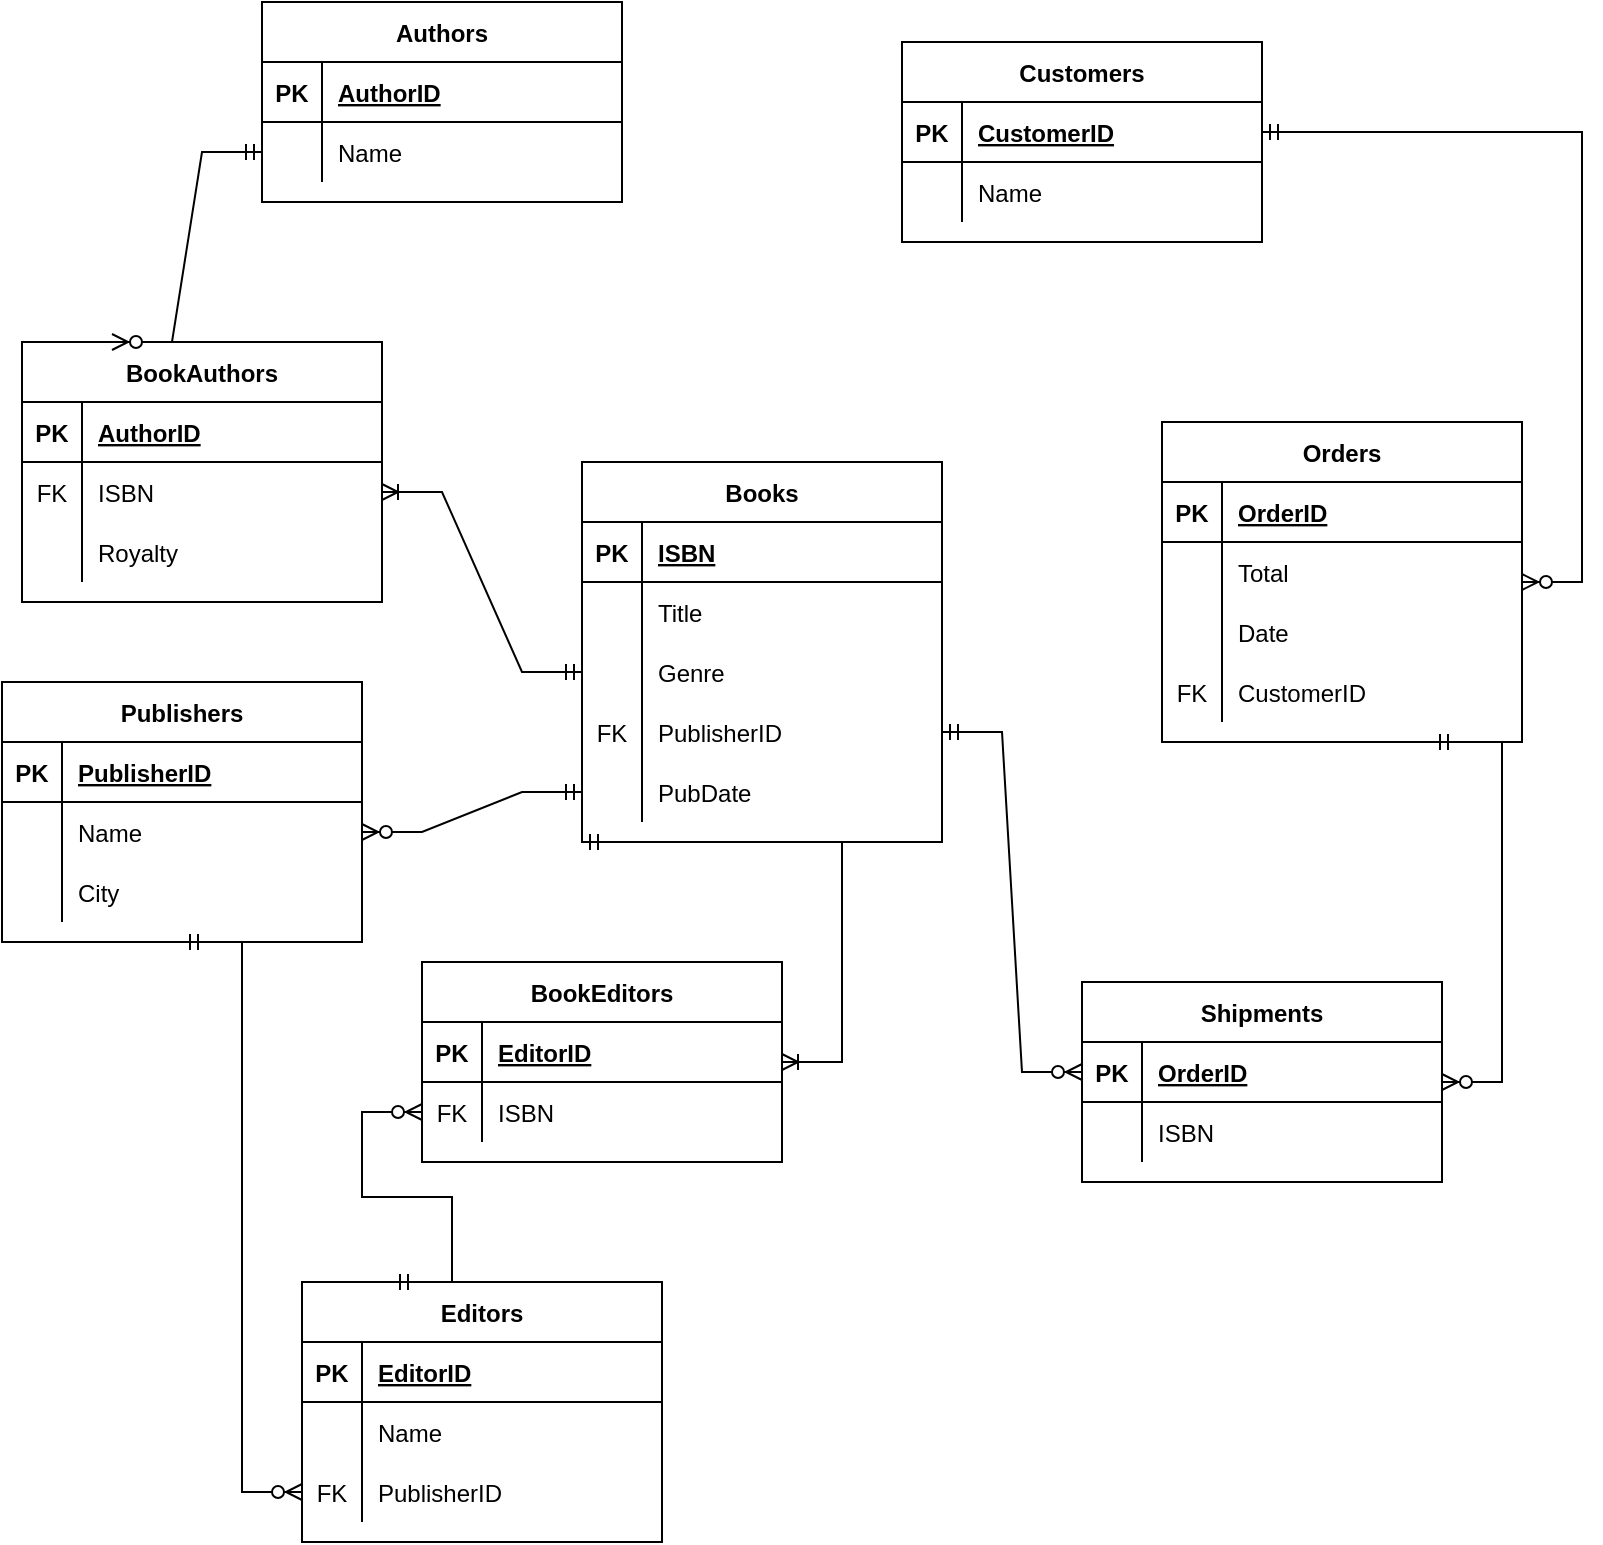 <mxfile version="16.6.4" type="device"><diagram id="R2lEEEUBdFMjLlhIrx00" name="Page-1"><mxGraphModel dx="906" dy="800" grid="1" gridSize="10" guides="1" tooltips="1" connect="1" arrows="1" fold="1" page="1" pageScale="1" pageWidth="850" pageHeight="1100" math="0" shadow="0" extFonts="Permanent Marker^https://fonts.googleapis.com/css?family=Permanent+Marker"><root><mxCell id="0"/><mxCell id="1" parent="0"/><mxCell id="buYAYDeAWpz7mvEMJm6h-7" value="Books" style="shape=table;startSize=30;container=1;collapsible=1;childLayout=tableLayout;fixedRows=1;rowLines=0;fontStyle=1;align=center;resizeLast=1;" vertex="1" parent="1"><mxGeometry x="330" y="260" width="180" height="190" as="geometry"/></mxCell><mxCell id="buYAYDeAWpz7mvEMJm6h-8" value="" style="shape=tableRow;horizontal=0;startSize=0;swimlaneHead=0;swimlaneBody=0;fillColor=none;collapsible=0;dropTarget=0;points=[[0,0.5],[1,0.5]];portConstraint=eastwest;top=0;left=0;right=0;bottom=1;" vertex="1" parent="buYAYDeAWpz7mvEMJm6h-7"><mxGeometry y="30" width="180" height="30" as="geometry"/></mxCell><mxCell id="buYAYDeAWpz7mvEMJm6h-9" value="PK" style="shape=partialRectangle;connectable=0;fillColor=none;top=0;left=0;bottom=0;right=0;fontStyle=1;overflow=hidden;" vertex="1" parent="buYAYDeAWpz7mvEMJm6h-8"><mxGeometry width="30" height="30" as="geometry"><mxRectangle width="30" height="30" as="alternateBounds"/></mxGeometry></mxCell><mxCell id="buYAYDeAWpz7mvEMJm6h-10" value="ISBN" style="shape=partialRectangle;connectable=0;fillColor=none;top=0;left=0;bottom=0;right=0;align=left;spacingLeft=6;fontStyle=5;overflow=hidden;" vertex="1" parent="buYAYDeAWpz7mvEMJm6h-8"><mxGeometry x="30" width="150" height="30" as="geometry"><mxRectangle width="150" height="30" as="alternateBounds"/></mxGeometry></mxCell><mxCell id="buYAYDeAWpz7mvEMJm6h-11" value="" style="shape=tableRow;horizontal=0;startSize=0;swimlaneHead=0;swimlaneBody=0;fillColor=none;collapsible=0;dropTarget=0;points=[[0,0.5],[1,0.5]];portConstraint=eastwest;top=0;left=0;right=0;bottom=0;" vertex="1" parent="buYAYDeAWpz7mvEMJm6h-7"><mxGeometry y="60" width="180" height="30" as="geometry"/></mxCell><mxCell id="buYAYDeAWpz7mvEMJm6h-12" value="" style="shape=partialRectangle;connectable=0;fillColor=none;top=0;left=0;bottom=0;right=0;editable=1;overflow=hidden;" vertex="1" parent="buYAYDeAWpz7mvEMJm6h-11"><mxGeometry width="30" height="30" as="geometry"><mxRectangle width="30" height="30" as="alternateBounds"/></mxGeometry></mxCell><mxCell id="buYAYDeAWpz7mvEMJm6h-13" value="Title" style="shape=partialRectangle;connectable=0;fillColor=none;top=0;left=0;bottom=0;right=0;align=left;spacingLeft=6;overflow=hidden;" vertex="1" parent="buYAYDeAWpz7mvEMJm6h-11"><mxGeometry x="30" width="150" height="30" as="geometry"><mxRectangle width="150" height="30" as="alternateBounds"/></mxGeometry></mxCell><mxCell id="buYAYDeAWpz7mvEMJm6h-17" value="" style="shape=tableRow;horizontal=0;startSize=0;swimlaneHead=0;swimlaneBody=0;fillColor=none;collapsible=0;dropTarget=0;points=[[0,0.5],[1,0.5]];portConstraint=eastwest;top=0;left=0;right=0;bottom=0;" vertex="1" parent="buYAYDeAWpz7mvEMJm6h-7"><mxGeometry y="90" width="180" height="30" as="geometry"/></mxCell><mxCell id="buYAYDeAWpz7mvEMJm6h-18" value="" style="shape=partialRectangle;connectable=0;fillColor=none;top=0;left=0;bottom=0;right=0;editable=1;overflow=hidden;" vertex="1" parent="buYAYDeAWpz7mvEMJm6h-17"><mxGeometry width="30" height="30" as="geometry"><mxRectangle width="30" height="30" as="alternateBounds"/></mxGeometry></mxCell><mxCell id="buYAYDeAWpz7mvEMJm6h-19" value="Genre" style="shape=partialRectangle;connectable=0;fillColor=none;top=0;left=0;bottom=0;right=0;align=left;spacingLeft=6;overflow=hidden;" vertex="1" parent="buYAYDeAWpz7mvEMJm6h-17"><mxGeometry x="30" width="150" height="30" as="geometry"><mxRectangle width="150" height="30" as="alternateBounds"/></mxGeometry></mxCell><mxCell id="buYAYDeAWpz7mvEMJm6h-21" style="shape=tableRow;horizontal=0;startSize=0;swimlaneHead=0;swimlaneBody=0;fillColor=none;collapsible=0;dropTarget=0;points=[[0,0.5],[1,0.5]];portConstraint=eastwest;top=0;left=0;right=0;bottom=0;" vertex="1" parent="buYAYDeAWpz7mvEMJm6h-7"><mxGeometry y="120" width="180" height="30" as="geometry"/></mxCell><mxCell id="buYAYDeAWpz7mvEMJm6h-22" value="FK" style="shape=partialRectangle;connectable=0;fillColor=none;top=0;left=0;bottom=0;right=0;editable=1;overflow=hidden;" vertex="1" parent="buYAYDeAWpz7mvEMJm6h-21"><mxGeometry width="30" height="30" as="geometry"><mxRectangle width="30" height="30" as="alternateBounds"/></mxGeometry></mxCell><mxCell id="buYAYDeAWpz7mvEMJm6h-23" value="PublisherID" style="shape=partialRectangle;connectable=0;fillColor=none;top=0;left=0;bottom=0;right=0;align=left;spacingLeft=6;overflow=hidden;" vertex="1" parent="buYAYDeAWpz7mvEMJm6h-21"><mxGeometry x="30" width="150" height="30" as="geometry"><mxRectangle width="150" height="30" as="alternateBounds"/></mxGeometry></mxCell><mxCell id="buYAYDeAWpz7mvEMJm6h-27" style="shape=tableRow;horizontal=0;startSize=0;swimlaneHead=0;swimlaneBody=0;fillColor=none;collapsible=0;dropTarget=0;points=[[0,0.5],[1,0.5]];portConstraint=eastwest;top=0;left=0;right=0;bottom=0;" vertex="1" parent="buYAYDeAWpz7mvEMJm6h-7"><mxGeometry y="150" width="180" height="30" as="geometry"/></mxCell><mxCell id="buYAYDeAWpz7mvEMJm6h-28" style="shape=partialRectangle;connectable=0;fillColor=none;top=0;left=0;bottom=0;right=0;editable=1;overflow=hidden;" vertex="1" parent="buYAYDeAWpz7mvEMJm6h-27"><mxGeometry width="30" height="30" as="geometry"><mxRectangle width="30" height="30" as="alternateBounds"/></mxGeometry></mxCell><mxCell id="buYAYDeAWpz7mvEMJm6h-29" value="PubDate" style="shape=partialRectangle;connectable=0;fillColor=none;top=0;left=0;bottom=0;right=0;align=left;spacingLeft=6;overflow=hidden;" vertex="1" parent="buYAYDeAWpz7mvEMJm6h-27"><mxGeometry x="30" width="150" height="30" as="geometry"><mxRectangle width="150" height="30" as="alternateBounds"/></mxGeometry></mxCell><mxCell id="buYAYDeAWpz7mvEMJm6h-30" value="Authors" style="shape=table;startSize=30;container=1;collapsible=1;childLayout=tableLayout;fixedRows=1;rowLines=0;fontStyle=1;align=center;resizeLast=1;" vertex="1" parent="1"><mxGeometry x="170" y="30" width="180" height="100" as="geometry"/></mxCell><mxCell id="buYAYDeAWpz7mvEMJm6h-31" value="" style="shape=tableRow;horizontal=0;startSize=0;swimlaneHead=0;swimlaneBody=0;fillColor=none;collapsible=0;dropTarget=0;points=[[0,0.5],[1,0.5]];portConstraint=eastwest;top=0;left=0;right=0;bottom=1;" vertex="1" parent="buYAYDeAWpz7mvEMJm6h-30"><mxGeometry y="30" width="180" height="30" as="geometry"/></mxCell><mxCell id="buYAYDeAWpz7mvEMJm6h-32" value="PK" style="shape=partialRectangle;connectable=0;fillColor=none;top=0;left=0;bottom=0;right=0;fontStyle=1;overflow=hidden;" vertex="1" parent="buYAYDeAWpz7mvEMJm6h-31"><mxGeometry width="30" height="30" as="geometry"><mxRectangle width="30" height="30" as="alternateBounds"/></mxGeometry></mxCell><mxCell id="buYAYDeAWpz7mvEMJm6h-33" value="AuthorID" style="shape=partialRectangle;connectable=0;fillColor=none;top=0;left=0;bottom=0;right=0;align=left;spacingLeft=6;fontStyle=5;overflow=hidden;" vertex="1" parent="buYAYDeAWpz7mvEMJm6h-31"><mxGeometry x="30" width="150" height="30" as="geometry"><mxRectangle width="150" height="30" as="alternateBounds"/></mxGeometry></mxCell><mxCell id="buYAYDeAWpz7mvEMJm6h-34" value="" style="shape=tableRow;horizontal=0;startSize=0;swimlaneHead=0;swimlaneBody=0;fillColor=none;collapsible=0;dropTarget=0;points=[[0,0.5],[1,0.5]];portConstraint=eastwest;top=0;left=0;right=0;bottom=0;" vertex="1" parent="buYAYDeAWpz7mvEMJm6h-30"><mxGeometry y="60" width="180" height="30" as="geometry"/></mxCell><mxCell id="buYAYDeAWpz7mvEMJm6h-35" value="" style="shape=partialRectangle;connectable=0;fillColor=none;top=0;left=0;bottom=0;right=0;editable=1;overflow=hidden;" vertex="1" parent="buYAYDeAWpz7mvEMJm6h-34"><mxGeometry width="30" height="30" as="geometry"><mxRectangle width="30" height="30" as="alternateBounds"/></mxGeometry></mxCell><mxCell id="buYAYDeAWpz7mvEMJm6h-36" value="Name" style="shape=partialRectangle;connectable=0;fillColor=none;top=0;left=0;bottom=0;right=0;align=left;spacingLeft=6;overflow=hidden;" vertex="1" parent="buYAYDeAWpz7mvEMJm6h-34"><mxGeometry x="30" width="150" height="30" as="geometry"><mxRectangle width="150" height="30" as="alternateBounds"/></mxGeometry></mxCell><mxCell id="buYAYDeAWpz7mvEMJm6h-43" value="Editors" style="shape=table;startSize=30;container=1;collapsible=1;childLayout=tableLayout;fixedRows=1;rowLines=0;fontStyle=1;align=center;resizeLast=1;" vertex="1" parent="1"><mxGeometry x="190" y="670" width="180" height="130" as="geometry"/></mxCell><mxCell id="buYAYDeAWpz7mvEMJm6h-44" value="" style="shape=tableRow;horizontal=0;startSize=0;swimlaneHead=0;swimlaneBody=0;fillColor=none;collapsible=0;dropTarget=0;points=[[0,0.5],[1,0.5]];portConstraint=eastwest;top=0;left=0;right=0;bottom=1;" vertex="1" parent="buYAYDeAWpz7mvEMJm6h-43"><mxGeometry y="30" width="180" height="30" as="geometry"/></mxCell><mxCell id="buYAYDeAWpz7mvEMJm6h-45" value="PK" style="shape=partialRectangle;connectable=0;fillColor=none;top=0;left=0;bottom=0;right=0;fontStyle=1;overflow=hidden;" vertex="1" parent="buYAYDeAWpz7mvEMJm6h-44"><mxGeometry width="30" height="30" as="geometry"><mxRectangle width="30" height="30" as="alternateBounds"/></mxGeometry></mxCell><mxCell id="buYAYDeAWpz7mvEMJm6h-46" value="EditorID" style="shape=partialRectangle;connectable=0;fillColor=none;top=0;left=0;bottom=0;right=0;align=left;spacingLeft=6;fontStyle=5;overflow=hidden;" vertex="1" parent="buYAYDeAWpz7mvEMJm6h-44"><mxGeometry x="30" width="150" height="30" as="geometry"><mxRectangle width="150" height="30" as="alternateBounds"/></mxGeometry></mxCell><mxCell id="buYAYDeAWpz7mvEMJm6h-47" value="" style="shape=tableRow;horizontal=0;startSize=0;swimlaneHead=0;swimlaneBody=0;fillColor=none;collapsible=0;dropTarget=0;points=[[0,0.5],[1,0.5]];portConstraint=eastwest;top=0;left=0;right=0;bottom=0;" vertex="1" parent="buYAYDeAWpz7mvEMJm6h-43"><mxGeometry y="60" width="180" height="30" as="geometry"/></mxCell><mxCell id="buYAYDeAWpz7mvEMJm6h-48" value="" style="shape=partialRectangle;connectable=0;fillColor=none;top=0;left=0;bottom=0;right=0;editable=1;overflow=hidden;" vertex="1" parent="buYAYDeAWpz7mvEMJm6h-47"><mxGeometry width="30" height="30" as="geometry"><mxRectangle width="30" height="30" as="alternateBounds"/></mxGeometry></mxCell><mxCell id="buYAYDeAWpz7mvEMJm6h-49" value="Name" style="shape=partialRectangle;connectable=0;fillColor=none;top=0;left=0;bottom=0;right=0;align=left;spacingLeft=6;overflow=hidden;" vertex="1" parent="buYAYDeAWpz7mvEMJm6h-47"><mxGeometry x="30" width="150" height="30" as="geometry"><mxRectangle width="150" height="30" as="alternateBounds"/></mxGeometry></mxCell><mxCell id="buYAYDeAWpz7mvEMJm6h-116" style="shape=tableRow;horizontal=0;startSize=0;swimlaneHead=0;swimlaneBody=0;fillColor=none;collapsible=0;dropTarget=0;points=[[0,0.5],[1,0.5]];portConstraint=eastwest;top=0;left=0;right=0;bottom=0;" vertex="1" parent="buYAYDeAWpz7mvEMJm6h-43"><mxGeometry y="90" width="180" height="30" as="geometry"/></mxCell><mxCell id="buYAYDeAWpz7mvEMJm6h-117" value="FK" style="shape=partialRectangle;connectable=0;fillColor=none;top=0;left=0;bottom=0;right=0;editable=1;overflow=hidden;" vertex="1" parent="buYAYDeAWpz7mvEMJm6h-116"><mxGeometry width="30" height="30" as="geometry"><mxRectangle width="30" height="30" as="alternateBounds"/></mxGeometry></mxCell><mxCell id="buYAYDeAWpz7mvEMJm6h-118" value="PublisherID" style="shape=partialRectangle;connectable=0;fillColor=none;top=0;left=0;bottom=0;right=0;align=left;spacingLeft=6;overflow=hidden;" vertex="1" parent="buYAYDeAWpz7mvEMJm6h-116"><mxGeometry x="30" width="150" height="30" as="geometry"><mxRectangle width="150" height="30" as="alternateBounds"/></mxGeometry></mxCell><mxCell id="buYAYDeAWpz7mvEMJm6h-56" value="Publishers" style="shape=table;startSize=30;container=1;collapsible=1;childLayout=tableLayout;fixedRows=1;rowLines=0;fontStyle=1;align=center;resizeLast=1;" vertex="1" parent="1"><mxGeometry x="40" y="370" width="180" height="130" as="geometry"/></mxCell><mxCell id="buYAYDeAWpz7mvEMJm6h-57" value="" style="shape=tableRow;horizontal=0;startSize=0;swimlaneHead=0;swimlaneBody=0;fillColor=none;collapsible=0;dropTarget=0;points=[[0,0.5],[1,0.5]];portConstraint=eastwest;top=0;left=0;right=0;bottom=1;" vertex="1" parent="buYAYDeAWpz7mvEMJm6h-56"><mxGeometry y="30" width="180" height="30" as="geometry"/></mxCell><mxCell id="buYAYDeAWpz7mvEMJm6h-58" value="PK" style="shape=partialRectangle;connectable=0;fillColor=none;top=0;left=0;bottom=0;right=0;fontStyle=1;overflow=hidden;" vertex="1" parent="buYAYDeAWpz7mvEMJm6h-57"><mxGeometry width="30" height="30" as="geometry"><mxRectangle width="30" height="30" as="alternateBounds"/></mxGeometry></mxCell><mxCell id="buYAYDeAWpz7mvEMJm6h-59" value="PublisherID" style="shape=partialRectangle;connectable=0;fillColor=none;top=0;left=0;bottom=0;right=0;align=left;spacingLeft=6;fontStyle=5;overflow=hidden;" vertex="1" parent="buYAYDeAWpz7mvEMJm6h-57"><mxGeometry x="30" width="150" height="30" as="geometry"><mxRectangle width="150" height="30" as="alternateBounds"/></mxGeometry></mxCell><mxCell id="buYAYDeAWpz7mvEMJm6h-60" value="" style="shape=tableRow;horizontal=0;startSize=0;swimlaneHead=0;swimlaneBody=0;fillColor=none;collapsible=0;dropTarget=0;points=[[0,0.5],[1,0.5]];portConstraint=eastwest;top=0;left=0;right=0;bottom=0;" vertex="1" parent="buYAYDeAWpz7mvEMJm6h-56"><mxGeometry y="60" width="180" height="30" as="geometry"/></mxCell><mxCell id="buYAYDeAWpz7mvEMJm6h-61" value="" style="shape=partialRectangle;connectable=0;fillColor=none;top=0;left=0;bottom=0;right=0;editable=1;overflow=hidden;" vertex="1" parent="buYAYDeAWpz7mvEMJm6h-60"><mxGeometry width="30" height="30" as="geometry"><mxRectangle width="30" height="30" as="alternateBounds"/></mxGeometry></mxCell><mxCell id="buYAYDeAWpz7mvEMJm6h-62" value="Name" style="shape=partialRectangle;connectable=0;fillColor=none;top=0;left=0;bottom=0;right=0;align=left;spacingLeft=6;overflow=hidden;" vertex="1" parent="buYAYDeAWpz7mvEMJm6h-60"><mxGeometry x="30" width="150" height="30" as="geometry"><mxRectangle width="150" height="30" as="alternateBounds"/></mxGeometry></mxCell><mxCell id="buYAYDeAWpz7mvEMJm6h-63" value="" style="shape=tableRow;horizontal=0;startSize=0;swimlaneHead=0;swimlaneBody=0;fillColor=none;collapsible=0;dropTarget=0;points=[[0,0.5],[1,0.5]];portConstraint=eastwest;top=0;left=0;right=0;bottom=0;" vertex="1" parent="buYAYDeAWpz7mvEMJm6h-56"><mxGeometry y="90" width="180" height="30" as="geometry"/></mxCell><mxCell id="buYAYDeAWpz7mvEMJm6h-64" value="" style="shape=partialRectangle;connectable=0;fillColor=none;top=0;left=0;bottom=0;right=0;editable=1;overflow=hidden;" vertex="1" parent="buYAYDeAWpz7mvEMJm6h-63"><mxGeometry width="30" height="30" as="geometry"><mxRectangle width="30" height="30" as="alternateBounds"/></mxGeometry></mxCell><mxCell id="buYAYDeAWpz7mvEMJm6h-65" value="City" style="shape=partialRectangle;connectable=0;fillColor=none;top=0;left=0;bottom=0;right=0;align=left;spacingLeft=6;overflow=hidden;" vertex="1" parent="buYAYDeAWpz7mvEMJm6h-63"><mxGeometry x="30" width="150" height="30" as="geometry"><mxRectangle width="150" height="30" as="alternateBounds"/></mxGeometry></mxCell><mxCell id="buYAYDeAWpz7mvEMJm6h-69" value="Orders" style="shape=table;startSize=30;container=1;collapsible=1;childLayout=tableLayout;fixedRows=1;rowLines=0;fontStyle=1;align=center;resizeLast=1;" vertex="1" parent="1"><mxGeometry x="620" y="240" width="180" height="160" as="geometry"/></mxCell><mxCell id="buYAYDeAWpz7mvEMJm6h-70" value="" style="shape=tableRow;horizontal=0;startSize=0;swimlaneHead=0;swimlaneBody=0;fillColor=none;collapsible=0;dropTarget=0;points=[[0,0.5],[1,0.5]];portConstraint=eastwest;top=0;left=0;right=0;bottom=1;" vertex="1" parent="buYAYDeAWpz7mvEMJm6h-69"><mxGeometry y="30" width="180" height="30" as="geometry"/></mxCell><mxCell id="buYAYDeAWpz7mvEMJm6h-71" value="PK" style="shape=partialRectangle;connectable=0;fillColor=none;top=0;left=0;bottom=0;right=0;fontStyle=1;overflow=hidden;" vertex="1" parent="buYAYDeAWpz7mvEMJm6h-70"><mxGeometry width="30" height="30" as="geometry"><mxRectangle width="30" height="30" as="alternateBounds"/></mxGeometry></mxCell><mxCell id="buYAYDeAWpz7mvEMJm6h-72" value="OrderID" style="shape=partialRectangle;connectable=0;fillColor=none;top=0;left=0;bottom=0;right=0;align=left;spacingLeft=6;fontStyle=5;overflow=hidden;" vertex="1" parent="buYAYDeAWpz7mvEMJm6h-70"><mxGeometry x="30" width="150" height="30" as="geometry"><mxRectangle width="150" height="30" as="alternateBounds"/></mxGeometry></mxCell><mxCell id="buYAYDeAWpz7mvEMJm6h-73" value="" style="shape=tableRow;horizontal=0;startSize=0;swimlaneHead=0;swimlaneBody=0;fillColor=none;collapsible=0;dropTarget=0;points=[[0,0.5],[1,0.5]];portConstraint=eastwest;top=0;left=0;right=0;bottom=0;" vertex="1" parent="buYAYDeAWpz7mvEMJm6h-69"><mxGeometry y="60" width="180" height="30" as="geometry"/></mxCell><mxCell id="buYAYDeAWpz7mvEMJm6h-74" value="" style="shape=partialRectangle;connectable=0;fillColor=none;top=0;left=0;bottom=0;right=0;editable=1;overflow=hidden;" vertex="1" parent="buYAYDeAWpz7mvEMJm6h-73"><mxGeometry width="30" height="30" as="geometry"><mxRectangle width="30" height="30" as="alternateBounds"/></mxGeometry></mxCell><mxCell id="buYAYDeAWpz7mvEMJm6h-75" value="Total" style="shape=partialRectangle;connectable=0;fillColor=none;top=0;left=0;bottom=0;right=0;align=left;spacingLeft=6;overflow=hidden;" vertex="1" parent="buYAYDeAWpz7mvEMJm6h-73"><mxGeometry x="30" width="150" height="30" as="geometry"><mxRectangle width="150" height="30" as="alternateBounds"/></mxGeometry></mxCell><mxCell id="buYAYDeAWpz7mvEMJm6h-76" value="" style="shape=tableRow;horizontal=0;startSize=0;swimlaneHead=0;swimlaneBody=0;fillColor=none;collapsible=0;dropTarget=0;points=[[0,0.5],[1,0.5]];portConstraint=eastwest;top=0;left=0;right=0;bottom=0;" vertex="1" parent="buYAYDeAWpz7mvEMJm6h-69"><mxGeometry y="90" width="180" height="30" as="geometry"/></mxCell><mxCell id="buYAYDeAWpz7mvEMJm6h-77" value="" style="shape=partialRectangle;connectable=0;fillColor=none;top=0;left=0;bottom=0;right=0;editable=1;overflow=hidden;" vertex="1" parent="buYAYDeAWpz7mvEMJm6h-76"><mxGeometry width="30" height="30" as="geometry"><mxRectangle width="30" height="30" as="alternateBounds"/></mxGeometry></mxCell><mxCell id="buYAYDeAWpz7mvEMJm6h-78" value="Date" style="shape=partialRectangle;connectable=0;fillColor=none;top=0;left=0;bottom=0;right=0;align=left;spacingLeft=6;overflow=hidden;" vertex="1" parent="buYAYDeAWpz7mvEMJm6h-76"><mxGeometry x="30" width="150" height="30" as="geometry"><mxRectangle width="150" height="30" as="alternateBounds"/></mxGeometry></mxCell><mxCell id="buYAYDeAWpz7mvEMJm6h-79" value="" style="shape=tableRow;horizontal=0;startSize=0;swimlaneHead=0;swimlaneBody=0;fillColor=none;collapsible=0;dropTarget=0;points=[[0,0.5],[1,0.5]];portConstraint=eastwest;top=0;left=0;right=0;bottom=0;" vertex="1" parent="buYAYDeAWpz7mvEMJm6h-69"><mxGeometry y="120" width="180" height="30" as="geometry"/></mxCell><mxCell id="buYAYDeAWpz7mvEMJm6h-80" value="FK" style="shape=partialRectangle;connectable=0;fillColor=none;top=0;left=0;bottom=0;right=0;editable=1;overflow=hidden;" vertex="1" parent="buYAYDeAWpz7mvEMJm6h-79"><mxGeometry width="30" height="30" as="geometry"><mxRectangle width="30" height="30" as="alternateBounds"/></mxGeometry></mxCell><mxCell id="buYAYDeAWpz7mvEMJm6h-81" value="CustomerID" style="shape=partialRectangle;connectable=0;fillColor=none;top=0;left=0;bottom=0;right=0;align=left;spacingLeft=6;overflow=hidden;" vertex="1" parent="buYAYDeAWpz7mvEMJm6h-79"><mxGeometry x="30" width="150" height="30" as="geometry"><mxRectangle width="150" height="30" as="alternateBounds"/></mxGeometry></mxCell><mxCell id="buYAYDeAWpz7mvEMJm6h-82" value="Shipments" style="shape=table;startSize=30;container=1;collapsible=1;childLayout=tableLayout;fixedRows=1;rowLines=0;fontStyle=1;align=center;resizeLast=1;" vertex="1" parent="1"><mxGeometry x="580" y="520" width="180" height="100" as="geometry"/></mxCell><mxCell id="buYAYDeAWpz7mvEMJm6h-83" value="" style="shape=tableRow;horizontal=0;startSize=0;swimlaneHead=0;swimlaneBody=0;fillColor=none;collapsible=0;dropTarget=0;points=[[0,0.5],[1,0.5]];portConstraint=eastwest;top=0;left=0;right=0;bottom=1;" vertex="1" parent="buYAYDeAWpz7mvEMJm6h-82"><mxGeometry y="30" width="180" height="30" as="geometry"/></mxCell><mxCell id="buYAYDeAWpz7mvEMJm6h-84" value="PK" style="shape=partialRectangle;connectable=0;fillColor=none;top=0;left=0;bottom=0;right=0;fontStyle=1;overflow=hidden;" vertex="1" parent="buYAYDeAWpz7mvEMJm6h-83"><mxGeometry width="30" height="30" as="geometry"><mxRectangle width="30" height="30" as="alternateBounds"/></mxGeometry></mxCell><mxCell id="buYAYDeAWpz7mvEMJm6h-85" value="OrderID" style="shape=partialRectangle;connectable=0;fillColor=none;top=0;left=0;bottom=0;right=0;align=left;spacingLeft=6;fontStyle=5;overflow=hidden;" vertex="1" parent="buYAYDeAWpz7mvEMJm6h-83"><mxGeometry x="30" width="150" height="30" as="geometry"><mxRectangle width="150" height="30" as="alternateBounds"/></mxGeometry></mxCell><mxCell id="buYAYDeAWpz7mvEMJm6h-86" value="" style="shape=tableRow;horizontal=0;startSize=0;swimlaneHead=0;swimlaneBody=0;fillColor=none;collapsible=0;dropTarget=0;points=[[0,0.5],[1,0.5]];portConstraint=eastwest;top=0;left=0;right=0;bottom=0;" vertex="1" parent="buYAYDeAWpz7mvEMJm6h-82"><mxGeometry y="60" width="180" height="30" as="geometry"/></mxCell><mxCell id="buYAYDeAWpz7mvEMJm6h-87" value="" style="shape=partialRectangle;connectable=0;fillColor=none;top=0;left=0;bottom=0;right=0;editable=1;overflow=hidden;" vertex="1" parent="buYAYDeAWpz7mvEMJm6h-86"><mxGeometry width="30" height="30" as="geometry"><mxRectangle width="30" height="30" as="alternateBounds"/></mxGeometry></mxCell><mxCell id="buYAYDeAWpz7mvEMJm6h-88" value="ISBN" style="shape=partialRectangle;connectable=0;fillColor=none;top=0;left=0;bottom=0;right=0;align=left;spacingLeft=6;overflow=hidden;" vertex="1" parent="buYAYDeAWpz7mvEMJm6h-86"><mxGeometry x="30" width="150" height="30" as="geometry"><mxRectangle width="150" height="30" as="alternateBounds"/></mxGeometry></mxCell><mxCell id="buYAYDeAWpz7mvEMJm6h-101" value="Customers" style="shape=table;startSize=30;container=1;collapsible=1;childLayout=tableLayout;fixedRows=1;rowLines=0;fontStyle=1;align=center;resizeLast=1;" vertex="1" parent="1"><mxGeometry x="490" y="50" width="180" height="100" as="geometry"/></mxCell><mxCell id="buYAYDeAWpz7mvEMJm6h-102" value="" style="shape=tableRow;horizontal=0;startSize=0;swimlaneHead=0;swimlaneBody=0;fillColor=none;collapsible=0;dropTarget=0;points=[[0,0.5],[1,0.5]];portConstraint=eastwest;top=0;left=0;right=0;bottom=1;" vertex="1" parent="buYAYDeAWpz7mvEMJm6h-101"><mxGeometry y="30" width="180" height="30" as="geometry"/></mxCell><mxCell id="buYAYDeAWpz7mvEMJm6h-103" value="PK" style="shape=partialRectangle;connectable=0;fillColor=none;top=0;left=0;bottom=0;right=0;fontStyle=1;overflow=hidden;" vertex="1" parent="buYAYDeAWpz7mvEMJm6h-102"><mxGeometry width="30" height="30" as="geometry"><mxRectangle width="30" height="30" as="alternateBounds"/></mxGeometry></mxCell><mxCell id="buYAYDeAWpz7mvEMJm6h-104" value="CustomerID" style="shape=partialRectangle;connectable=0;fillColor=none;top=0;left=0;bottom=0;right=0;align=left;spacingLeft=6;fontStyle=5;overflow=hidden;" vertex="1" parent="buYAYDeAWpz7mvEMJm6h-102"><mxGeometry x="30" width="150" height="30" as="geometry"><mxRectangle width="150" height="30" as="alternateBounds"/></mxGeometry></mxCell><mxCell id="buYAYDeAWpz7mvEMJm6h-105" value="" style="shape=tableRow;horizontal=0;startSize=0;swimlaneHead=0;swimlaneBody=0;fillColor=none;collapsible=0;dropTarget=0;points=[[0,0.5],[1,0.5]];portConstraint=eastwest;top=0;left=0;right=0;bottom=0;" vertex="1" parent="buYAYDeAWpz7mvEMJm6h-101"><mxGeometry y="60" width="180" height="30" as="geometry"/></mxCell><mxCell id="buYAYDeAWpz7mvEMJm6h-106" value="" style="shape=partialRectangle;connectable=0;fillColor=none;top=0;left=0;bottom=0;right=0;editable=1;overflow=hidden;" vertex="1" parent="buYAYDeAWpz7mvEMJm6h-105"><mxGeometry width="30" height="30" as="geometry"><mxRectangle width="30" height="30" as="alternateBounds"/></mxGeometry></mxCell><mxCell id="buYAYDeAWpz7mvEMJm6h-107" value="Name" style="shape=partialRectangle;connectable=0;fillColor=none;top=0;left=0;bottom=0;right=0;align=left;spacingLeft=6;overflow=hidden;" vertex="1" parent="buYAYDeAWpz7mvEMJm6h-105"><mxGeometry x="30" width="150" height="30" as="geometry"><mxRectangle width="150" height="30" as="alternateBounds"/></mxGeometry></mxCell><mxCell id="buYAYDeAWpz7mvEMJm6h-119" value="BookEditors" style="shape=table;startSize=30;container=1;collapsible=1;childLayout=tableLayout;fixedRows=1;rowLines=0;fontStyle=1;align=center;resizeLast=1;" vertex="1" parent="1"><mxGeometry x="250" y="510" width="180" height="100" as="geometry"/></mxCell><mxCell id="buYAYDeAWpz7mvEMJm6h-120" value="" style="shape=tableRow;horizontal=0;startSize=0;swimlaneHead=0;swimlaneBody=0;fillColor=none;collapsible=0;dropTarget=0;points=[[0,0.5],[1,0.5]];portConstraint=eastwest;top=0;left=0;right=0;bottom=1;" vertex="1" parent="buYAYDeAWpz7mvEMJm6h-119"><mxGeometry y="30" width="180" height="30" as="geometry"/></mxCell><mxCell id="buYAYDeAWpz7mvEMJm6h-121" value="PK" style="shape=partialRectangle;connectable=0;fillColor=none;top=0;left=0;bottom=0;right=0;fontStyle=1;overflow=hidden;" vertex="1" parent="buYAYDeAWpz7mvEMJm6h-120"><mxGeometry width="30" height="30" as="geometry"><mxRectangle width="30" height="30" as="alternateBounds"/></mxGeometry></mxCell><mxCell id="buYAYDeAWpz7mvEMJm6h-122" value="EditorID" style="shape=partialRectangle;connectable=0;fillColor=none;top=0;left=0;bottom=0;right=0;align=left;spacingLeft=6;fontStyle=5;overflow=hidden;" vertex="1" parent="buYAYDeAWpz7mvEMJm6h-120"><mxGeometry x="30" width="150" height="30" as="geometry"><mxRectangle width="150" height="30" as="alternateBounds"/></mxGeometry></mxCell><mxCell id="buYAYDeAWpz7mvEMJm6h-123" value="" style="shape=tableRow;horizontal=0;startSize=0;swimlaneHead=0;swimlaneBody=0;fillColor=none;collapsible=0;dropTarget=0;points=[[0,0.5],[1,0.5]];portConstraint=eastwest;top=0;left=0;right=0;bottom=0;" vertex="1" parent="buYAYDeAWpz7mvEMJm6h-119"><mxGeometry y="60" width="180" height="30" as="geometry"/></mxCell><mxCell id="buYAYDeAWpz7mvEMJm6h-124" value="FK" style="shape=partialRectangle;connectable=0;fillColor=none;top=0;left=0;bottom=0;right=0;editable=1;overflow=hidden;" vertex="1" parent="buYAYDeAWpz7mvEMJm6h-123"><mxGeometry width="30" height="30" as="geometry"><mxRectangle width="30" height="30" as="alternateBounds"/></mxGeometry></mxCell><mxCell id="buYAYDeAWpz7mvEMJm6h-125" value="ISBN" style="shape=partialRectangle;connectable=0;fillColor=none;top=0;left=0;bottom=0;right=0;align=left;spacingLeft=6;overflow=hidden;" vertex="1" parent="buYAYDeAWpz7mvEMJm6h-123"><mxGeometry x="30" width="150" height="30" as="geometry"><mxRectangle width="150" height="30" as="alternateBounds"/></mxGeometry></mxCell><mxCell id="buYAYDeAWpz7mvEMJm6h-132" value="BookAuthors" style="shape=table;startSize=30;container=1;collapsible=1;childLayout=tableLayout;fixedRows=1;rowLines=0;fontStyle=1;align=center;resizeLast=1;" vertex="1" parent="1"><mxGeometry x="50" y="200" width="180" height="130" as="geometry"/></mxCell><mxCell id="buYAYDeAWpz7mvEMJm6h-133" value="" style="shape=tableRow;horizontal=0;startSize=0;swimlaneHead=0;swimlaneBody=0;fillColor=none;collapsible=0;dropTarget=0;points=[[0,0.5],[1,0.5]];portConstraint=eastwest;top=0;left=0;right=0;bottom=1;" vertex="1" parent="buYAYDeAWpz7mvEMJm6h-132"><mxGeometry y="30" width="180" height="30" as="geometry"/></mxCell><mxCell id="buYAYDeAWpz7mvEMJm6h-134" value="PK" style="shape=partialRectangle;connectable=0;fillColor=none;top=0;left=0;bottom=0;right=0;fontStyle=1;overflow=hidden;" vertex="1" parent="buYAYDeAWpz7mvEMJm6h-133"><mxGeometry width="30" height="30" as="geometry"><mxRectangle width="30" height="30" as="alternateBounds"/></mxGeometry></mxCell><mxCell id="buYAYDeAWpz7mvEMJm6h-135" value="AuthorID" style="shape=partialRectangle;connectable=0;fillColor=none;top=0;left=0;bottom=0;right=0;align=left;spacingLeft=6;fontStyle=5;overflow=hidden;" vertex="1" parent="buYAYDeAWpz7mvEMJm6h-133"><mxGeometry x="30" width="150" height="30" as="geometry"><mxRectangle width="150" height="30" as="alternateBounds"/></mxGeometry></mxCell><mxCell id="buYAYDeAWpz7mvEMJm6h-136" value="" style="shape=tableRow;horizontal=0;startSize=0;swimlaneHead=0;swimlaneBody=0;fillColor=none;collapsible=0;dropTarget=0;points=[[0,0.5],[1,0.5]];portConstraint=eastwest;top=0;left=0;right=0;bottom=0;" vertex="1" parent="buYAYDeAWpz7mvEMJm6h-132"><mxGeometry y="60" width="180" height="30" as="geometry"/></mxCell><mxCell id="buYAYDeAWpz7mvEMJm6h-137" value="FK" style="shape=partialRectangle;connectable=0;fillColor=none;top=0;left=0;bottom=0;right=0;editable=1;overflow=hidden;" vertex="1" parent="buYAYDeAWpz7mvEMJm6h-136"><mxGeometry width="30" height="30" as="geometry"><mxRectangle width="30" height="30" as="alternateBounds"/></mxGeometry></mxCell><mxCell id="buYAYDeAWpz7mvEMJm6h-138" value="ISBN" style="shape=partialRectangle;connectable=0;fillColor=none;top=0;left=0;bottom=0;right=0;align=left;spacingLeft=6;overflow=hidden;" vertex="1" parent="buYAYDeAWpz7mvEMJm6h-136"><mxGeometry x="30" width="150" height="30" as="geometry"><mxRectangle width="150" height="30" as="alternateBounds"/></mxGeometry></mxCell><mxCell id="buYAYDeAWpz7mvEMJm6h-139" style="shape=tableRow;horizontal=0;startSize=0;swimlaneHead=0;swimlaneBody=0;fillColor=none;collapsible=0;dropTarget=0;points=[[0,0.5],[1,0.5]];portConstraint=eastwest;top=0;left=0;right=0;bottom=0;" vertex="1" parent="buYAYDeAWpz7mvEMJm6h-132"><mxGeometry y="90" width="180" height="30" as="geometry"/></mxCell><mxCell id="buYAYDeAWpz7mvEMJm6h-140" style="shape=partialRectangle;connectable=0;fillColor=none;top=0;left=0;bottom=0;right=0;editable=1;overflow=hidden;" vertex="1" parent="buYAYDeAWpz7mvEMJm6h-139"><mxGeometry width="30" height="30" as="geometry"><mxRectangle width="30" height="30" as="alternateBounds"/></mxGeometry></mxCell><mxCell id="buYAYDeAWpz7mvEMJm6h-141" value="Royalty" style="shape=partialRectangle;connectable=0;fillColor=none;top=0;left=0;bottom=0;right=0;align=left;spacingLeft=6;overflow=hidden;" vertex="1" parent="buYAYDeAWpz7mvEMJm6h-139"><mxGeometry x="30" width="150" height="30" as="geometry"><mxRectangle width="150" height="30" as="alternateBounds"/></mxGeometry></mxCell><mxCell id="buYAYDeAWpz7mvEMJm6h-142" value="" style="edgeStyle=entityRelationEdgeStyle;fontSize=12;html=1;endArrow=ERoneToMany;startArrow=ERmandOne;rounded=0;exitX=0;exitY=1;exitDx=0;exitDy=0;" edge="1" parent="1" source="buYAYDeAWpz7mvEMJm6h-7" target="buYAYDeAWpz7mvEMJm6h-119"><mxGeometry width="100" height="100" relative="1" as="geometry"><mxPoint x="350" y="450" as="sourcePoint"/><mxPoint x="260" y="560" as="targetPoint"/></mxGeometry></mxCell><mxCell id="buYAYDeAWpz7mvEMJm6h-144" value="" style="edgeStyle=entityRelationEdgeStyle;fontSize=12;html=1;endArrow=ERzeroToMany;startArrow=ERmandOne;rounded=0;entryX=1;entryY=0.5;entryDx=0;entryDy=0;exitX=0;exitY=0.5;exitDx=0;exitDy=0;" edge="1" parent="1" source="buYAYDeAWpz7mvEMJm6h-27" target="buYAYDeAWpz7mvEMJm6h-60"><mxGeometry width="100" height="100" relative="1" as="geometry"><mxPoint x="450" y="510" as="sourcePoint"/><mxPoint x="550" y="410" as="targetPoint"/></mxGeometry></mxCell><mxCell id="buYAYDeAWpz7mvEMJm6h-145" value="" style="edgeStyle=entityRelationEdgeStyle;fontSize=12;html=1;endArrow=ERoneToMany;startArrow=ERmandOne;rounded=0;entryX=1;entryY=0.5;entryDx=0;entryDy=0;exitX=0;exitY=0.5;exitDx=0;exitDy=0;" edge="1" parent="1" source="buYAYDeAWpz7mvEMJm6h-17" target="buYAYDeAWpz7mvEMJm6h-136"><mxGeometry width="100" height="100" relative="1" as="geometry"><mxPoint x="370" y="460" as="sourcePoint"/><mxPoint x="470" y="360" as="targetPoint"/></mxGeometry></mxCell><mxCell id="buYAYDeAWpz7mvEMJm6h-146" value="" style="edgeStyle=entityRelationEdgeStyle;fontSize=12;html=1;endArrow=ERzeroToMany;startArrow=ERmandOne;rounded=0;entryX=0.25;entryY=0;entryDx=0;entryDy=0;" edge="1" parent="1" source="buYAYDeAWpz7mvEMJm6h-34" target="buYAYDeAWpz7mvEMJm6h-132"><mxGeometry width="100" height="100" relative="1" as="geometry"><mxPoint x="370" y="460" as="sourcePoint"/><mxPoint x="470" y="360" as="targetPoint"/></mxGeometry></mxCell><mxCell id="buYAYDeAWpz7mvEMJm6h-147" value="" style="edgeStyle=entityRelationEdgeStyle;fontSize=12;html=1;endArrow=ERzeroToMany;startArrow=ERmandOne;rounded=0;exitX=0.25;exitY=0;exitDx=0;exitDy=0;" edge="1" parent="1" source="buYAYDeAWpz7mvEMJm6h-43" target="buYAYDeAWpz7mvEMJm6h-123"><mxGeometry width="100" height="100" relative="1" as="geometry"><mxPoint x="180" y="600" as="sourcePoint"/><mxPoint x="470" y="360" as="targetPoint"/></mxGeometry></mxCell><mxCell id="buYAYDeAWpz7mvEMJm6h-148" value="" style="edgeStyle=entityRelationEdgeStyle;fontSize=12;html=1;endArrow=ERzeroToMany;startArrow=ERmandOne;rounded=0;entryX=0;entryY=0.5;entryDx=0;entryDy=0;exitX=0.5;exitY=1;exitDx=0;exitDy=0;" edge="1" parent="1" source="buYAYDeAWpz7mvEMJm6h-56" target="buYAYDeAWpz7mvEMJm6h-116"><mxGeometry width="100" height="100" relative="1" as="geometry"><mxPoint x="110" y="580" as="sourcePoint"/><mxPoint x="470" y="360" as="targetPoint"/></mxGeometry></mxCell><mxCell id="buYAYDeAWpz7mvEMJm6h-149" value="" style="edgeStyle=entityRelationEdgeStyle;fontSize=12;html=1;endArrow=ERzeroToMany;startArrow=ERmandOne;rounded=0;exitX=1;exitY=0.5;exitDx=0;exitDy=0;" edge="1" parent="1" source="buYAYDeAWpz7mvEMJm6h-102" target="buYAYDeAWpz7mvEMJm6h-69"><mxGeometry width="100" height="100" relative="1" as="geometry"><mxPoint x="560" y="280" as="sourcePoint"/><mxPoint x="660" y="180" as="targetPoint"/></mxGeometry></mxCell><mxCell id="buYAYDeAWpz7mvEMJm6h-150" value="" style="edgeStyle=entityRelationEdgeStyle;fontSize=12;html=1;endArrow=ERzeroToMany;startArrow=ERmandOne;rounded=0;exitX=0.75;exitY=1;exitDx=0;exitDy=0;" edge="1" parent="1" source="buYAYDeAWpz7mvEMJm6h-69" target="buYAYDeAWpz7mvEMJm6h-82"><mxGeometry width="100" height="100" relative="1" as="geometry"><mxPoint x="810" y="360" as="sourcePoint"/><mxPoint x="620" y="440" as="targetPoint"/></mxGeometry></mxCell><mxCell id="buYAYDeAWpz7mvEMJm6h-151" value="" style="edgeStyle=entityRelationEdgeStyle;fontSize=12;html=1;endArrow=ERzeroToMany;startArrow=ERmandOne;rounded=0;exitX=1;exitY=0.5;exitDx=0;exitDy=0;entryX=0;entryY=0.5;entryDx=0;entryDy=0;" edge="1" parent="1" source="buYAYDeAWpz7mvEMJm6h-21" target="buYAYDeAWpz7mvEMJm6h-83"><mxGeometry width="100" height="100" relative="1" as="geometry"><mxPoint x="370" y="460" as="sourcePoint"/><mxPoint x="640" y="460" as="targetPoint"/></mxGeometry></mxCell></root></mxGraphModel></diagram></mxfile>